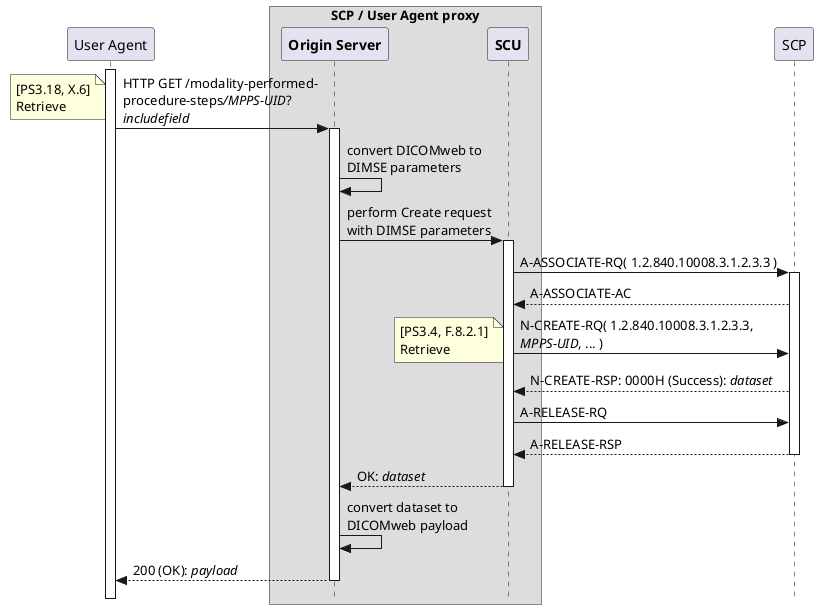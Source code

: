 @startuml OS-SCU Proxy
!pragma teoz true
skinparam style strictuml
hide footbox

participant "User Agent" as UA
box SCP / User Agent proxy
  participant "**Origin Server**" as OS
  participant "**SCU**" as SCU
end box
participant "SCP" as SCP

activate UA
UA -> OS: HTTP GET /modality-performed-\nprocedure-steps///MPPS-UID//?\n//includefield//
activate OS
note left: [PS3.18, X.6]\nRetrieve
OS -> OS: convert DICOMweb to\nDIMSE parameters
OS -> SCU: perform Create request\nwith DIMSE parameters
activate SCU
SCU -> SCP: A-ASSOCIATE-RQ( 1.2.840.10008.3.1.2.3.3 )
activate SCP
SCU <-- SCP: A-ASSOCIATE-AC
SCU -> SCP: N-CREATE-RQ( 1.2.840.10008.3.1.2.3.3,\n//MPPS-UID//, ... )
note left: [PS3.4, F.8.2.1]\nRetrieve
SCU <-- SCP: N-CREATE-RSP: 0000H (Success): <i>dataset
SCU -> SCP: A-RELEASE-RQ
SCU <-- SCP: A-RELEASE-RSP
deactivate SCP
OS <-- SCU: OK: <i>dataset
deactivate SCU
OS -> OS: convert dataset to\nDICOMweb payload
UA <-- OS: 200 (OK): <i>payload
deactivate OS
